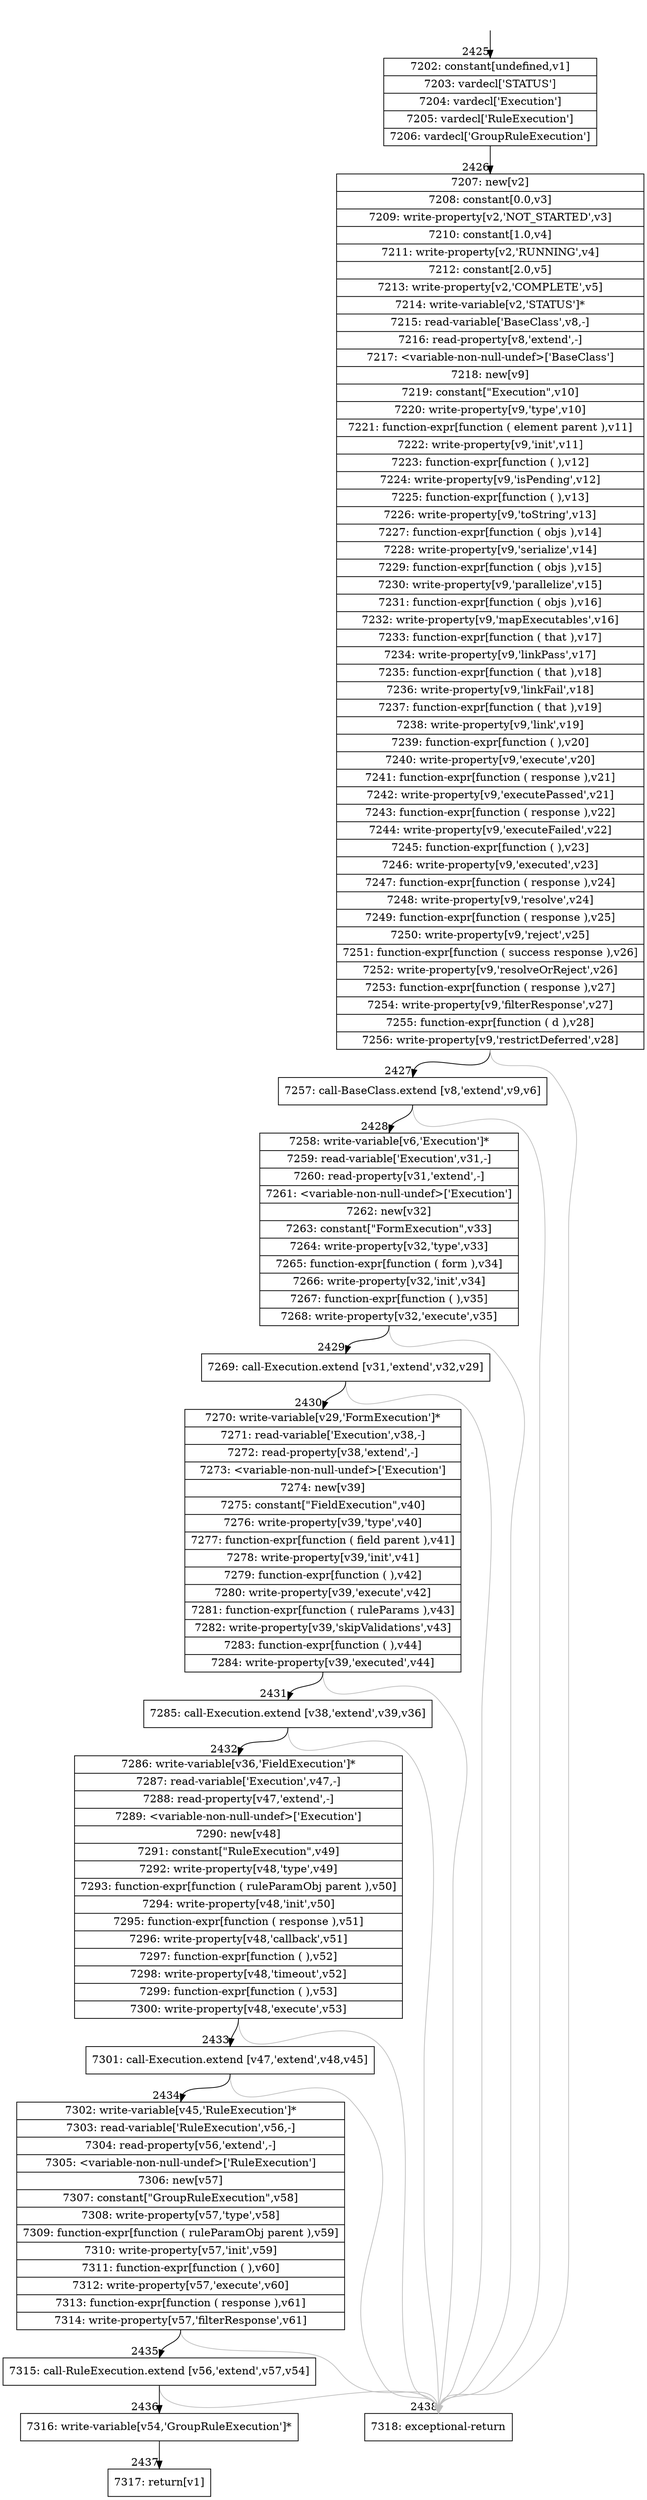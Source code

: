 digraph {
rankdir="TD"
BB_entry155[shape=none,label=""];
BB_entry155 -> BB2425 [tailport=s, headport=n, headlabel="    2425"]
BB2425 [shape=record label="{7202: constant[undefined,v1]|7203: vardecl['STATUS']|7204: vardecl['Execution']|7205: vardecl['RuleExecution']|7206: vardecl['GroupRuleExecution']}" ] 
BB2425 -> BB2426 [tailport=s, headport=n, headlabel="      2426"]
BB2426 [shape=record label="{7207: new[v2]|7208: constant[0.0,v3]|7209: write-property[v2,'NOT_STARTED',v3]|7210: constant[1.0,v4]|7211: write-property[v2,'RUNNING',v4]|7212: constant[2.0,v5]|7213: write-property[v2,'COMPLETE',v5]|7214: write-variable[v2,'STATUS']*|7215: read-variable['BaseClass',v8,-]|7216: read-property[v8,'extend',-]|7217: \<variable-non-null-undef\>['BaseClass']|7218: new[v9]|7219: constant[\"Execution\",v10]|7220: write-property[v9,'type',v10]|7221: function-expr[function ( element parent ),v11]|7222: write-property[v9,'init',v11]|7223: function-expr[function ( ),v12]|7224: write-property[v9,'isPending',v12]|7225: function-expr[function ( ),v13]|7226: write-property[v9,'toString',v13]|7227: function-expr[function ( objs ),v14]|7228: write-property[v9,'serialize',v14]|7229: function-expr[function ( objs ),v15]|7230: write-property[v9,'parallelize',v15]|7231: function-expr[function ( objs ),v16]|7232: write-property[v9,'mapExecutables',v16]|7233: function-expr[function ( that ),v17]|7234: write-property[v9,'linkPass',v17]|7235: function-expr[function ( that ),v18]|7236: write-property[v9,'linkFail',v18]|7237: function-expr[function ( that ),v19]|7238: write-property[v9,'link',v19]|7239: function-expr[function ( ),v20]|7240: write-property[v9,'execute',v20]|7241: function-expr[function ( response ),v21]|7242: write-property[v9,'executePassed',v21]|7243: function-expr[function ( response ),v22]|7244: write-property[v9,'executeFailed',v22]|7245: function-expr[function ( ),v23]|7246: write-property[v9,'executed',v23]|7247: function-expr[function ( response ),v24]|7248: write-property[v9,'resolve',v24]|7249: function-expr[function ( response ),v25]|7250: write-property[v9,'reject',v25]|7251: function-expr[function ( success response ),v26]|7252: write-property[v9,'resolveOrReject',v26]|7253: function-expr[function ( response ),v27]|7254: write-property[v9,'filterResponse',v27]|7255: function-expr[function ( d ),v28]|7256: write-property[v9,'restrictDeferred',v28]}" ] 
BB2426 -> BB2427 [tailport=s, headport=n, headlabel="      2427"]
BB2426 -> BB2438 [tailport=s, headport=n, color=gray, headlabel="      2438"]
BB2427 [shape=record label="{7257: call-BaseClass.extend [v8,'extend',v9,v6]}" ] 
BB2427 -> BB2428 [tailport=s, headport=n, headlabel="      2428"]
BB2427 -> BB2438 [tailport=s, headport=n, color=gray]
BB2428 [shape=record label="{7258: write-variable[v6,'Execution']*|7259: read-variable['Execution',v31,-]|7260: read-property[v31,'extend',-]|7261: \<variable-non-null-undef\>['Execution']|7262: new[v32]|7263: constant[\"FormExecution\",v33]|7264: write-property[v32,'type',v33]|7265: function-expr[function ( form ),v34]|7266: write-property[v32,'init',v34]|7267: function-expr[function ( ),v35]|7268: write-property[v32,'execute',v35]}" ] 
BB2428 -> BB2429 [tailport=s, headport=n, headlabel="      2429"]
BB2428 -> BB2438 [tailport=s, headport=n, color=gray]
BB2429 [shape=record label="{7269: call-Execution.extend [v31,'extend',v32,v29]}" ] 
BB2429 -> BB2430 [tailport=s, headport=n, headlabel="      2430"]
BB2429 -> BB2438 [tailport=s, headport=n, color=gray]
BB2430 [shape=record label="{7270: write-variable[v29,'FormExecution']*|7271: read-variable['Execution',v38,-]|7272: read-property[v38,'extend',-]|7273: \<variable-non-null-undef\>['Execution']|7274: new[v39]|7275: constant[\"FieldExecution\",v40]|7276: write-property[v39,'type',v40]|7277: function-expr[function ( field parent ),v41]|7278: write-property[v39,'init',v41]|7279: function-expr[function ( ),v42]|7280: write-property[v39,'execute',v42]|7281: function-expr[function ( ruleParams ),v43]|7282: write-property[v39,'skipValidations',v43]|7283: function-expr[function ( ),v44]|7284: write-property[v39,'executed',v44]}" ] 
BB2430 -> BB2431 [tailport=s, headport=n, headlabel="      2431"]
BB2430 -> BB2438 [tailport=s, headport=n, color=gray]
BB2431 [shape=record label="{7285: call-Execution.extend [v38,'extend',v39,v36]}" ] 
BB2431 -> BB2432 [tailport=s, headport=n, headlabel="      2432"]
BB2431 -> BB2438 [tailport=s, headport=n, color=gray]
BB2432 [shape=record label="{7286: write-variable[v36,'FieldExecution']*|7287: read-variable['Execution',v47,-]|7288: read-property[v47,'extend',-]|7289: \<variable-non-null-undef\>['Execution']|7290: new[v48]|7291: constant[\"RuleExecution\",v49]|7292: write-property[v48,'type',v49]|7293: function-expr[function ( ruleParamObj parent ),v50]|7294: write-property[v48,'init',v50]|7295: function-expr[function ( response ),v51]|7296: write-property[v48,'callback',v51]|7297: function-expr[function ( ),v52]|7298: write-property[v48,'timeout',v52]|7299: function-expr[function ( ),v53]|7300: write-property[v48,'execute',v53]}" ] 
BB2432 -> BB2433 [tailport=s, headport=n, headlabel="      2433"]
BB2432 -> BB2438 [tailport=s, headport=n, color=gray]
BB2433 [shape=record label="{7301: call-Execution.extend [v47,'extend',v48,v45]}" ] 
BB2433 -> BB2434 [tailport=s, headport=n, headlabel="      2434"]
BB2433 -> BB2438 [tailport=s, headport=n, color=gray]
BB2434 [shape=record label="{7302: write-variable[v45,'RuleExecution']*|7303: read-variable['RuleExecution',v56,-]|7304: read-property[v56,'extend',-]|7305: \<variable-non-null-undef\>['RuleExecution']|7306: new[v57]|7307: constant[\"GroupRuleExecution\",v58]|7308: write-property[v57,'type',v58]|7309: function-expr[function ( ruleParamObj parent ),v59]|7310: write-property[v57,'init',v59]|7311: function-expr[function ( ),v60]|7312: write-property[v57,'execute',v60]|7313: function-expr[function ( response ),v61]|7314: write-property[v57,'filterResponse',v61]}" ] 
BB2434 -> BB2435 [tailport=s, headport=n, headlabel="      2435"]
BB2434 -> BB2438 [tailport=s, headport=n, color=gray]
BB2435 [shape=record label="{7315: call-RuleExecution.extend [v56,'extend',v57,v54]}" ] 
BB2435 -> BB2436 [tailport=s, headport=n, headlabel="      2436"]
BB2435 -> BB2438 [tailport=s, headport=n, color=gray]
BB2436 [shape=record label="{7316: write-variable[v54,'GroupRuleExecution']*}" ] 
BB2436 -> BB2437 [tailport=s, headport=n, headlabel="      2437"]
BB2437 [shape=record label="{7317: return[v1]}" ] 
BB2438 [shape=record label="{7318: exceptional-return}" ] 
//#$~ 2202
}
